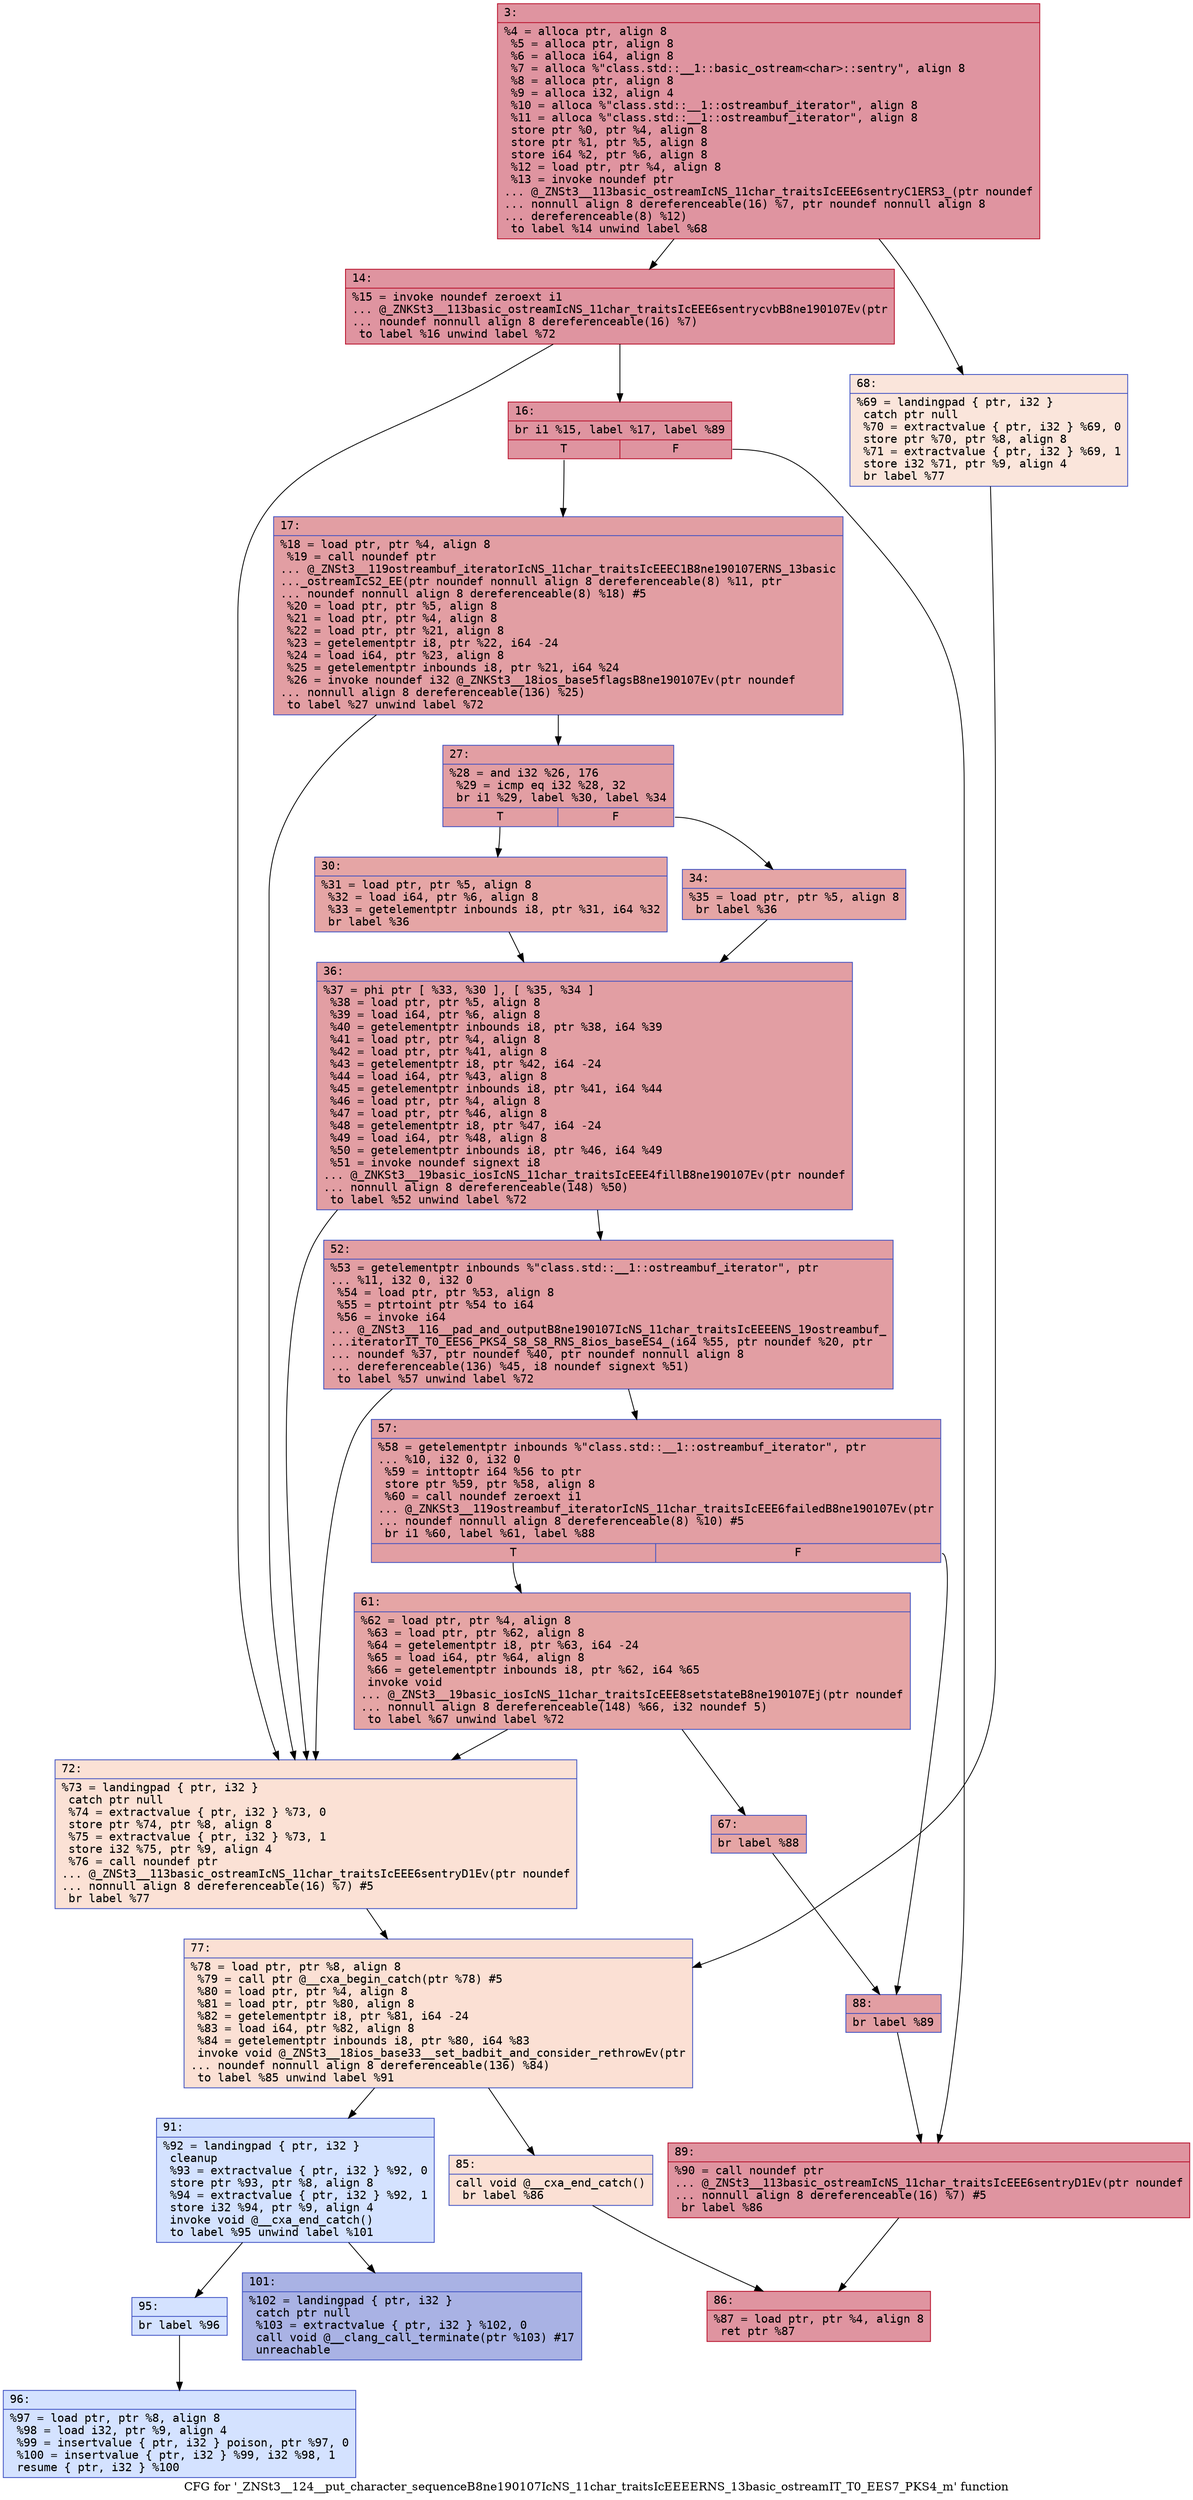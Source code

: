 digraph "CFG for '_ZNSt3__124__put_character_sequenceB8ne190107IcNS_11char_traitsIcEEEERNS_13basic_ostreamIT_T0_EES7_PKS4_m' function" {
	label="CFG for '_ZNSt3__124__put_character_sequenceB8ne190107IcNS_11char_traitsIcEEEERNS_13basic_ostreamIT_T0_EES7_PKS4_m' function";

	Node0x600000d03750 [shape=record,color="#b70d28ff", style=filled, fillcolor="#b70d2870" fontname="Courier",label="{3:\l|  %4 = alloca ptr, align 8\l  %5 = alloca ptr, align 8\l  %6 = alloca i64, align 8\l  %7 = alloca %\"class.std::__1::basic_ostream\<char\>::sentry\", align 8\l  %8 = alloca ptr, align 8\l  %9 = alloca i32, align 4\l  %10 = alloca %\"class.std::__1::ostreambuf_iterator\", align 8\l  %11 = alloca %\"class.std::__1::ostreambuf_iterator\", align 8\l  store ptr %0, ptr %4, align 8\l  store ptr %1, ptr %5, align 8\l  store i64 %2, ptr %6, align 8\l  %12 = load ptr, ptr %4, align 8\l  %13 = invoke noundef ptr\l... @_ZNSt3__113basic_ostreamIcNS_11char_traitsIcEEE6sentryC1ERS3_(ptr noundef\l... nonnull align 8 dereferenceable(16) %7, ptr noundef nonnull align 8\l... dereferenceable(8) %12)\l          to label %14 unwind label %68\l}"];
	Node0x600000d03750 -> Node0x600000d037a0[tooltip="3 -> 14\nProbability 100.00%" ];
	Node0x600000d03750 -> Node0x600000d03b10[tooltip="3 -> 68\nProbability 0.00%" ];
	Node0x600000d037a0 [shape=record,color="#b70d28ff", style=filled, fillcolor="#b70d2870" fontname="Courier",label="{14:\l|  %15 = invoke noundef zeroext i1\l... @_ZNKSt3__113basic_ostreamIcNS_11char_traitsIcEEE6sentrycvbB8ne190107Ev(ptr\l... noundef nonnull align 8 dereferenceable(16) %7)\l          to label %16 unwind label %72\l}"];
	Node0x600000d037a0 -> Node0x600000d037f0[tooltip="14 -> 16\nProbability 100.00%" ];
	Node0x600000d037a0 -> Node0x600000d03b60[tooltip="14 -> 72\nProbability 0.00%" ];
	Node0x600000d037f0 [shape=record,color="#b70d28ff", style=filled, fillcolor="#b70d2870" fontname="Courier",label="{16:\l|  br i1 %15, label %17, label %89\l|{<s0>T|<s1>F}}"];
	Node0x600000d037f0:s0 -> Node0x600000d03840[tooltip="16 -> 17\nProbability 50.00%" ];
	Node0x600000d037f0:s1 -> Node0x600000d03cf0[tooltip="16 -> 89\nProbability 50.00%" ];
	Node0x600000d03840 [shape=record,color="#3d50c3ff", style=filled, fillcolor="#be242e70" fontname="Courier",label="{17:\l|  %18 = load ptr, ptr %4, align 8\l  %19 = call noundef ptr\l... @_ZNSt3__119ostreambuf_iteratorIcNS_11char_traitsIcEEEC1B8ne190107ERNS_13basic\l..._ostreamIcS2_EE(ptr noundef nonnull align 8 dereferenceable(8) %11, ptr\l... noundef nonnull align 8 dereferenceable(8) %18) #5\l  %20 = load ptr, ptr %5, align 8\l  %21 = load ptr, ptr %4, align 8\l  %22 = load ptr, ptr %21, align 8\l  %23 = getelementptr i8, ptr %22, i64 -24\l  %24 = load i64, ptr %23, align 8\l  %25 = getelementptr inbounds i8, ptr %21, i64 %24\l  %26 = invoke noundef i32 @_ZNKSt3__18ios_base5flagsB8ne190107Ev(ptr noundef\l... nonnull align 8 dereferenceable(136) %25)\l          to label %27 unwind label %72\l}"];
	Node0x600000d03840 -> Node0x600000d03890[tooltip="17 -> 27\nProbability 100.00%" ];
	Node0x600000d03840 -> Node0x600000d03b60[tooltip="17 -> 72\nProbability 0.00%" ];
	Node0x600000d03890 [shape=record,color="#3d50c3ff", style=filled, fillcolor="#be242e70" fontname="Courier",label="{27:\l|  %28 = and i32 %26, 176\l  %29 = icmp eq i32 %28, 32\l  br i1 %29, label %30, label %34\l|{<s0>T|<s1>F}}"];
	Node0x600000d03890:s0 -> Node0x600000d038e0[tooltip="27 -> 30\nProbability 50.00%" ];
	Node0x600000d03890:s1 -> Node0x600000d03930[tooltip="27 -> 34\nProbability 50.00%" ];
	Node0x600000d038e0 [shape=record,color="#3d50c3ff", style=filled, fillcolor="#c5333470" fontname="Courier",label="{30:\l|  %31 = load ptr, ptr %5, align 8\l  %32 = load i64, ptr %6, align 8\l  %33 = getelementptr inbounds i8, ptr %31, i64 %32\l  br label %36\l}"];
	Node0x600000d038e0 -> Node0x600000d03980[tooltip="30 -> 36\nProbability 100.00%" ];
	Node0x600000d03930 [shape=record,color="#3d50c3ff", style=filled, fillcolor="#c5333470" fontname="Courier",label="{34:\l|  %35 = load ptr, ptr %5, align 8\l  br label %36\l}"];
	Node0x600000d03930 -> Node0x600000d03980[tooltip="34 -> 36\nProbability 100.00%" ];
	Node0x600000d03980 [shape=record,color="#3d50c3ff", style=filled, fillcolor="#be242e70" fontname="Courier",label="{36:\l|  %37 = phi ptr [ %33, %30 ], [ %35, %34 ]\l  %38 = load ptr, ptr %5, align 8\l  %39 = load i64, ptr %6, align 8\l  %40 = getelementptr inbounds i8, ptr %38, i64 %39\l  %41 = load ptr, ptr %4, align 8\l  %42 = load ptr, ptr %41, align 8\l  %43 = getelementptr i8, ptr %42, i64 -24\l  %44 = load i64, ptr %43, align 8\l  %45 = getelementptr inbounds i8, ptr %41, i64 %44\l  %46 = load ptr, ptr %4, align 8\l  %47 = load ptr, ptr %46, align 8\l  %48 = getelementptr i8, ptr %47, i64 -24\l  %49 = load i64, ptr %48, align 8\l  %50 = getelementptr inbounds i8, ptr %46, i64 %49\l  %51 = invoke noundef signext i8\l... @_ZNKSt3__19basic_iosIcNS_11char_traitsIcEEE4fillB8ne190107Ev(ptr noundef\l... nonnull align 8 dereferenceable(148) %50)\l          to label %52 unwind label %72\l}"];
	Node0x600000d03980 -> Node0x600000d039d0[tooltip="36 -> 52\nProbability 100.00%" ];
	Node0x600000d03980 -> Node0x600000d03b60[tooltip="36 -> 72\nProbability 0.00%" ];
	Node0x600000d039d0 [shape=record,color="#3d50c3ff", style=filled, fillcolor="#be242e70" fontname="Courier",label="{52:\l|  %53 = getelementptr inbounds %\"class.std::__1::ostreambuf_iterator\", ptr\l... %11, i32 0, i32 0\l  %54 = load ptr, ptr %53, align 8\l  %55 = ptrtoint ptr %54 to i64\l  %56 = invoke i64\l... @_ZNSt3__116__pad_and_outputB8ne190107IcNS_11char_traitsIcEEEENS_19ostreambuf_\l...iteratorIT_T0_EES6_PKS4_S8_S8_RNS_8ios_baseES4_(i64 %55, ptr noundef %20, ptr\l... noundef %37, ptr noundef %40, ptr noundef nonnull align 8\l... dereferenceable(136) %45, i8 noundef signext %51)\l          to label %57 unwind label %72\l}"];
	Node0x600000d039d0 -> Node0x600000d03a20[tooltip="52 -> 57\nProbability 100.00%" ];
	Node0x600000d039d0 -> Node0x600000d03b60[tooltip="52 -> 72\nProbability 0.00%" ];
	Node0x600000d03a20 [shape=record,color="#3d50c3ff", style=filled, fillcolor="#be242e70" fontname="Courier",label="{57:\l|  %58 = getelementptr inbounds %\"class.std::__1::ostreambuf_iterator\", ptr\l... %10, i32 0, i32 0\l  %59 = inttoptr i64 %56 to ptr\l  store ptr %59, ptr %58, align 8\l  %60 = call noundef zeroext i1\l... @_ZNKSt3__119ostreambuf_iteratorIcNS_11char_traitsIcEEE6failedB8ne190107Ev(ptr\l... noundef nonnull align 8 dereferenceable(8) %10) #5\l  br i1 %60, label %61, label %88\l|{<s0>T|<s1>F}}"];
	Node0x600000d03a20:s0 -> Node0x600000d03a70[tooltip="57 -> 61\nProbability 50.00%" ];
	Node0x600000d03a20:s1 -> Node0x600000d03ca0[tooltip="57 -> 88\nProbability 50.00%" ];
	Node0x600000d03a70 [shape=record,color="#3d50c3ff", style=filled, fillcolor="#c5333470" fontname="Courier",label="{61:\l|  %62 = load ptr, ptr %4, align 8\l  %63 = load ptr, ptr %62, align 8\l  %64 = getelementptr i8, ptr %63, i64 -24\l  %65 = load i64, ptr %64, align 8\l  %66 = getelementptr inbounds i8, ptr %62, i64 %65\l  invoke void\l... @_ZNSt3__19basic_iosIcNS_11char_traitsIcEEE8setstateB8ne190107Ej(ptr noundef\l... nonnull align 8 dereferenceable(148) %66, i32 noundef 5)\l          to label %67 unwind label %72\l}"];
	Node0x600000d03a70 -> Node0x600000d03ac0[tooltip="61 -> 67\nProbability 100.00%" ];
	Node0x600000d03a70 -> Node0x600000d03b60[tooltip="61 -> 72\nProbability 0.00%" ];
	Node0x600000d03ac0 [shape=record,color="#3d50c3ff", style=filled, fillcolor="#c5333470" fontname="Courier",label="{67:\l|  br label %88\l}"];
	Node0x600000d03ac0 -> Node0x600000d03ca0[tooltip="67 -> 88\nProbability 100.00%" ];
	Node0x600000d03b10 [shape=record,color="#3d50c3ff", style=filled, fillcolor="#f4c5ad70" fontname="Courier",label="{68:\l|  %69 = landingpad \{ ptr, i32 \}\l          catch ptr null\l  %70 = extractvalue \{ ptr, i32 \} %69, 0\l  store ptr %70, ptr %8, align 8\l  %71 = extractvalue \{ ptr, i32 \} %69, 1\l  store i32 %71, ptr %9, align 4\l  br label %77\l}"];
	Node0x600000d03b10 -> Node0x600000d03bb0[tooltip="68 -> 77\nProbability 100.00%" ];
	Node0x600000d03b60 [shape=record,color="#3d50c3ff", style=filled, fillcolor="#f7bca170" fontname="Courier",label="{72:\l|  %73 = landingpad \{ ptr, i32 \}\l          catch ptr null\l  %74 = extractvalue \{ ptr, i32 \} %73, 0\l  store ptr %74, ptr %8, align 8\l  %75 = extractvalue \{ ptr, i32 \} %73, 1\l  store i32 %75, ptr %9, align 4\l  %76 = call noundef ptr\l... @_ZNSt3__113basic_ostreamIcNS_11char_traitsIcEEE6sentryD1Ev(ptr noundef\l... nonnull align 8 dereferenceable(16) %7) #5\l  br label %77\l}"];
	Node0x600000d03b60 -> Node0x600000d03bb0[tooltip="72 -> 77\nProbability 100.00%" ];
	Node0x600000d03bb0 [shape=record,color="#3d50c3ff", style=filled, fillcolor="#f7b99e70" fontname="Courier",label="{77:\l|  %78 = load ptr, ptr %8, align 8\l  %79 = call ptr @__cxa_begin_catch(ptr %78) #5\l  %80 = load ptr, ptr %4, align 8\l  %81 = load ptr, ptr %80, align 8\l  %82 = getelementptr i8, ptr %81, i64 -24\l  %83 = load i64, ptr %82, align 8\l  %84 = getelementptr inbounds i8, ptr %80, i64 %83\l  invoke void @_ZNSt3__18ios_base33__set_badbit_and_consider_rethrowEv(ptr\l... noundef nonnull align 8 dereferenceable(136) %84)\l          to label %85 unwind label %91\l}"];
	Node0x600000d03bb0 -> Node0x600000d03c00[tooltip="77 -> 85\nProbability 100.00%" ];
	Node0x600000d03bb0 -> Node0x600000d03d40[tooltip="77 -> 91\nProbability 0.00%" ];
	Node0x600000d03c00 [shape=record,color="#3d50c3ff", style=filled, fillcolor="#f7b99e70" fontname="Courier",label="{85:\l|  call void @__cxa_end_catch()\l  br label %86\l}"];
	Node0x600000d03c00 -> Node0x600000d03c50[tooltip="85 -> 86\nProbability 100.00%" ];
	Node0x600000d03c50 [shape=record,color="#b70d28ff", style=filled, fillcolor="#b70d2870" fontname="Courier",label="{86:\l|  %87 = load ptr, ptr %4, align 8\l  ret ptr %87\l}"];
	Node0x600000d03ca0 [shape=record,color="#3d50c3ff", style=filled, fillcolor="#be242e70" fontname="Courier",label="{88:\l|  br label %89\l}"];
	Node0x600000d03ca0 -> Node0x600000d03cf0[tooltip="88 -> 89\nProbability 100.00%" ];
	Node0x600000d03cf0 [shape=record,color="#b70d28ff", style=filled, fillcolor="#b70d2870" fontname="Courier",label="{89:\l|  %90 = call noundef ptr\l... @_ZNSt3__113basic_ostreamIcNS_11char_traitsIcEEE6sentryD1Ev(ptr noundef\l... nonnull align 8 dereferenceable(16) %7) #5\l  br label %86\l}"];
	Node0x600000d03cf0 -> Node0x600000d03c50[tooltip="89 -> 86\nProbability 100.00%" ];
	Node0x600000d03d40 [shape=record,color="#3d50c3ff", style=filled, fillcolor="#9ebeff70" fontname="Courier",label="{91:\l|  %92 = landingpad \{ ptr, i32 \}\l          cleanup\l  %93 = extractvalue \{ ptr, i32 \} %92, 0\l  store ptr %93, ptr %8, align 8\l  %94 = extractvalue \{ ptr, i32 \} %92, 1\l  store i32 %94, ptr %9, align 4\l  invoke void @__cxa_end_catch()\l          to label %95 unwind label %101\l}"];
	Node0x600000d03d40 -> Node0x600000d03d90[tooltip="91 -> 95\nProbability 100.00%" ];
	Node0x600000d03d40 -> Node0x600000d03e30[tooltip="91 -> 101\nProbability 0.00%" ];
	Node0x600000d03d90 [shape=record,color="#3d50c3ff", style=filled, fillcolor="#9ebeff70" fontname="Courier",label="{95:\l|  br label %96\l}"];
	Node0x600000d03d90 -> Node0x600000d03de0[tooltip="95 -> 96\nProbability 100.00%" ];
	Node0x600000d03de0 [shape=record,color="#3d50c3ff", style=filled, fillcolor="#9ebeff70" fontname="Courier",label="{96:\l|  %97 = load ptr, ptr %8, align 8\l  %98 = load i32, ptr %9, align 4\l  %99 = insertvalue \{ ptr, i32 \} poison, ptr %97, 0\l  %100 = insertvalue \{ ptr, i32 \} %99, i32 %98, 1\l  resume \{ ptr, i32 \} %100\l}"];
	Node0x600000d03e30 [shape=record,color="#3d50c3ff", style=filled, fillcolor="#3d50c370" fontname="Courier",label="{101:\l|  %102 = landingpad \{ ptr, i32 \}\l          catch ptr null\l  %103 = extractvalue \{ ptr, i32 \} %102, 0\l  call void @__clang_call_terminate(ptr %103) #17\l  unreachable\l}"];
}
